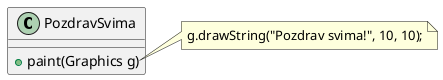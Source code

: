 @startuml test

class PozdravSvima {
    +paint(Graphics g)
}
note right of PozdravSvima::paint
g.drawString("Pozdrav svima!", 10, 10);
end note

@enduml